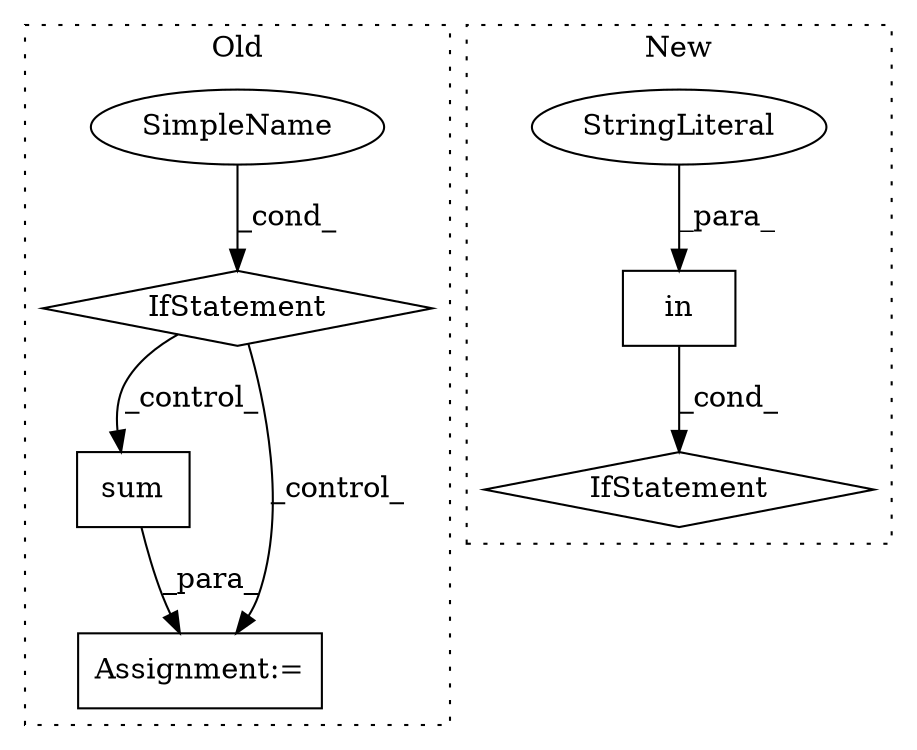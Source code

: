 digraph G {
subgraph cluster0 {
1 [label="sum" a="32" s="8731,8863" l="15,-3" shape="box"];
3 [label="Assignment:=" a="7" s="8611" l="1" shape="box"];
4 [label="SimpleName" a="42" s="" l="" shape="ellipse"];
5 [label="IfStatement" a="25" s="8521,8587" l="4,2" shape="diamond"];
label = "Old";
style="dotted";
}
subgraph cluster1 {
2 [label="in" a="105" s="7625" l="25" shape="box"];
6 [label="StringLiteral" a="45" s="7625" l="6" shape="ellipse"];
7 [label="IfStatement" a="25" s="7612,7694" l="4,2" shape="diamond"];
label = "New";
style="dotted";
}
1 -> 3 [label="_para_"];
2 -> 7 [label="_cond_"];
4 -> 5 [label="_cond_"];
5 -> 3 [label="_control_"];
5 -> 1 [label="_control_"];
6 -> 2 [label="_para_"];
}